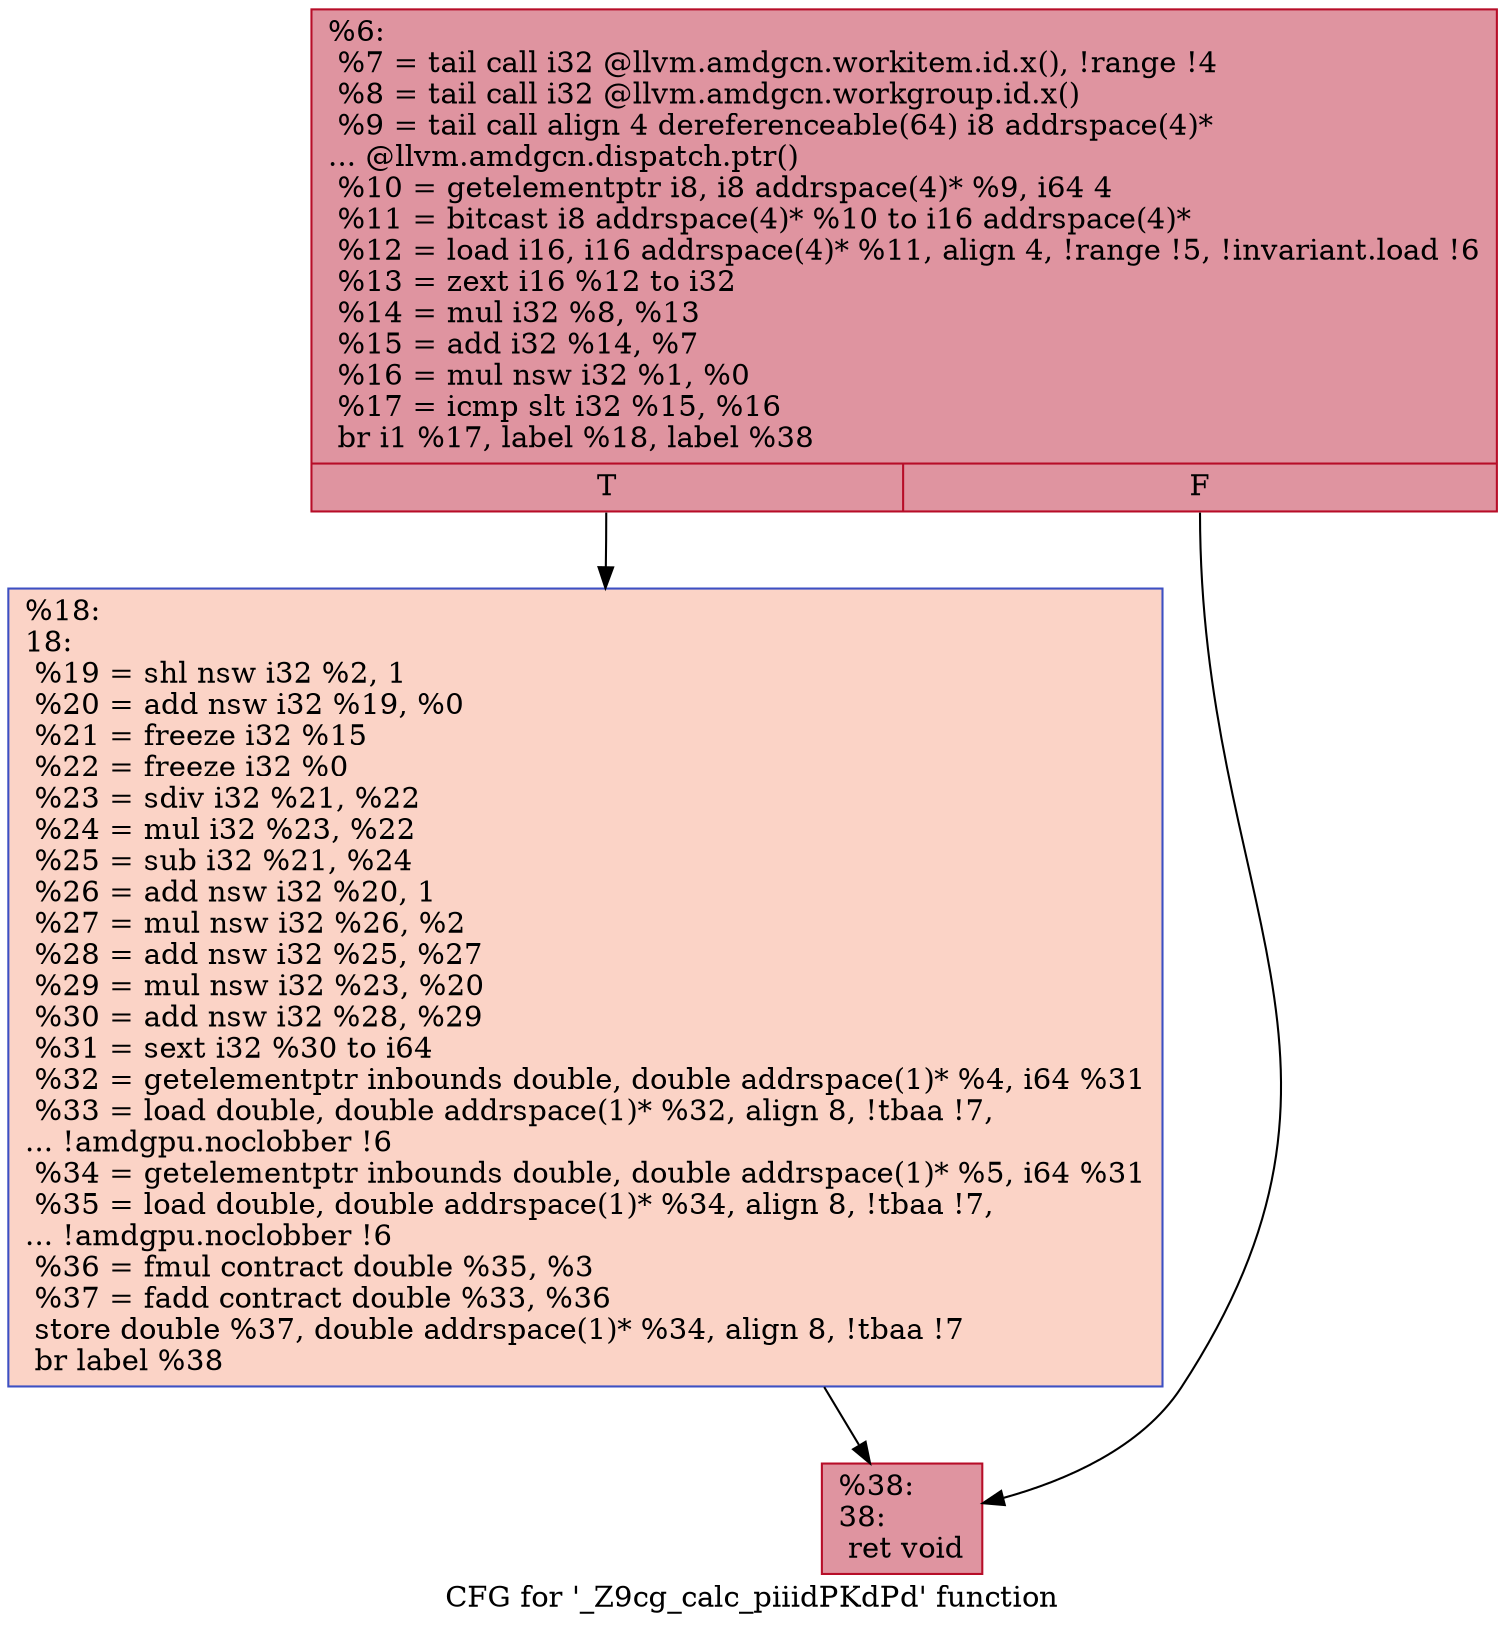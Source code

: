 digraph "CFG for '_Z9cg_calc_piiidPKdPd' function" {
	label="CFG for '_Z9cg_calc_piiidPKdPd' function";

	Node0x4cd82c0 [shape=record,color="#b70d28ff", style=filled, fillcolor="#b70d2870",label="{%6:\l  %7 = tail call i32 @llvm.amdgcn.workitem.id.x(), !range !4\l  %8 = tail call i32 @llvm.amdgcn.workgroup.id.x()\l  %9 = tail call align 4 dereferenceable(64) i8 addrspace(4)*\l... @llvm.amdgcn.dispatch.ptr()\l  %10 = getelementptr i8, i8 addrspace(4)* %9, i64 4\l  %11 = bitcast i8 addrspace(4)* %10 to i16 addrspace(4)*\l  %12 = load i16, i16 addrspace(4)* %11, align 4, !range !5, !invariant.load !6\l  %13 = zext i16 %12 to i32\l  %14 = mul i32 %8, %13\l  %15 = add i32 %14, %7\l  %16 = mul nsw i32 %1, %0\l  %17 = icmp slt i32 %15, %16\l  br i1 %17, label %18, label %38\l|{<s0>T|<s1>F}}"];
	Node0x4cd82c0:s0 -> Node0x4cda280;
	Node0x4cd82c0:s1 -> Node0x4cda310;
	Node0x4cda280 [shape=record,color="#3d50c3ff", style=filled, fillcolor="#f59c7d70",label="{%18:\l18:                                               \l  %19 = shl nsw i32 %2, 1\l  %20 = add nsw i32 %19, %0\l  %21 = freeze i32 %15\l  %22 = freeze i32 %0\l  %23 = sdiv i32 %21, %22\l  %24 = mul i32 %23, %22\l  %25 = sub i32 %21, %24\l  %26 = add nsw i32 %20, 1\l  %27 = mul nsw i32 %26, %2\l  %28 = add nsw i32 %25, %27\l  %29 = mul nsw i32 %23, %20\l  %30 = add nsw i32 %28, %29\l  %31 = sext i32 %30 to i64\l  %32 = getelementptr inbounds double, double addrspace(1)* %4, i64 %31\l  %33 = load double, double addrspace(1)* %32, align 8, !tbaa !7,\l... !amdgpu.noclobber !6\l  %34 = getelementptr inbounds double, double addrspace(1)* %5, i64 %31\l  %35 = load double, double addrspace(1)* %34, align 8, !tbaa !7,\l... !amdgpu.noclobber !6\l  %36 = fmul contract double %35, %3\l  %37 = fadd contract double %33, %36\l  store double %37, double addrspace(1)* %34, align 8, !tbaa !7\l  br label %38\l}"];
	Node0x4cda280 -> Node0x4cda310;
	Node0x4cda310 [shape=record,color="#b70d28ff", style=filled, fillcolor="#b70d2870",label="{%38:\l38:                                               \l  ret void\l}"];
}
